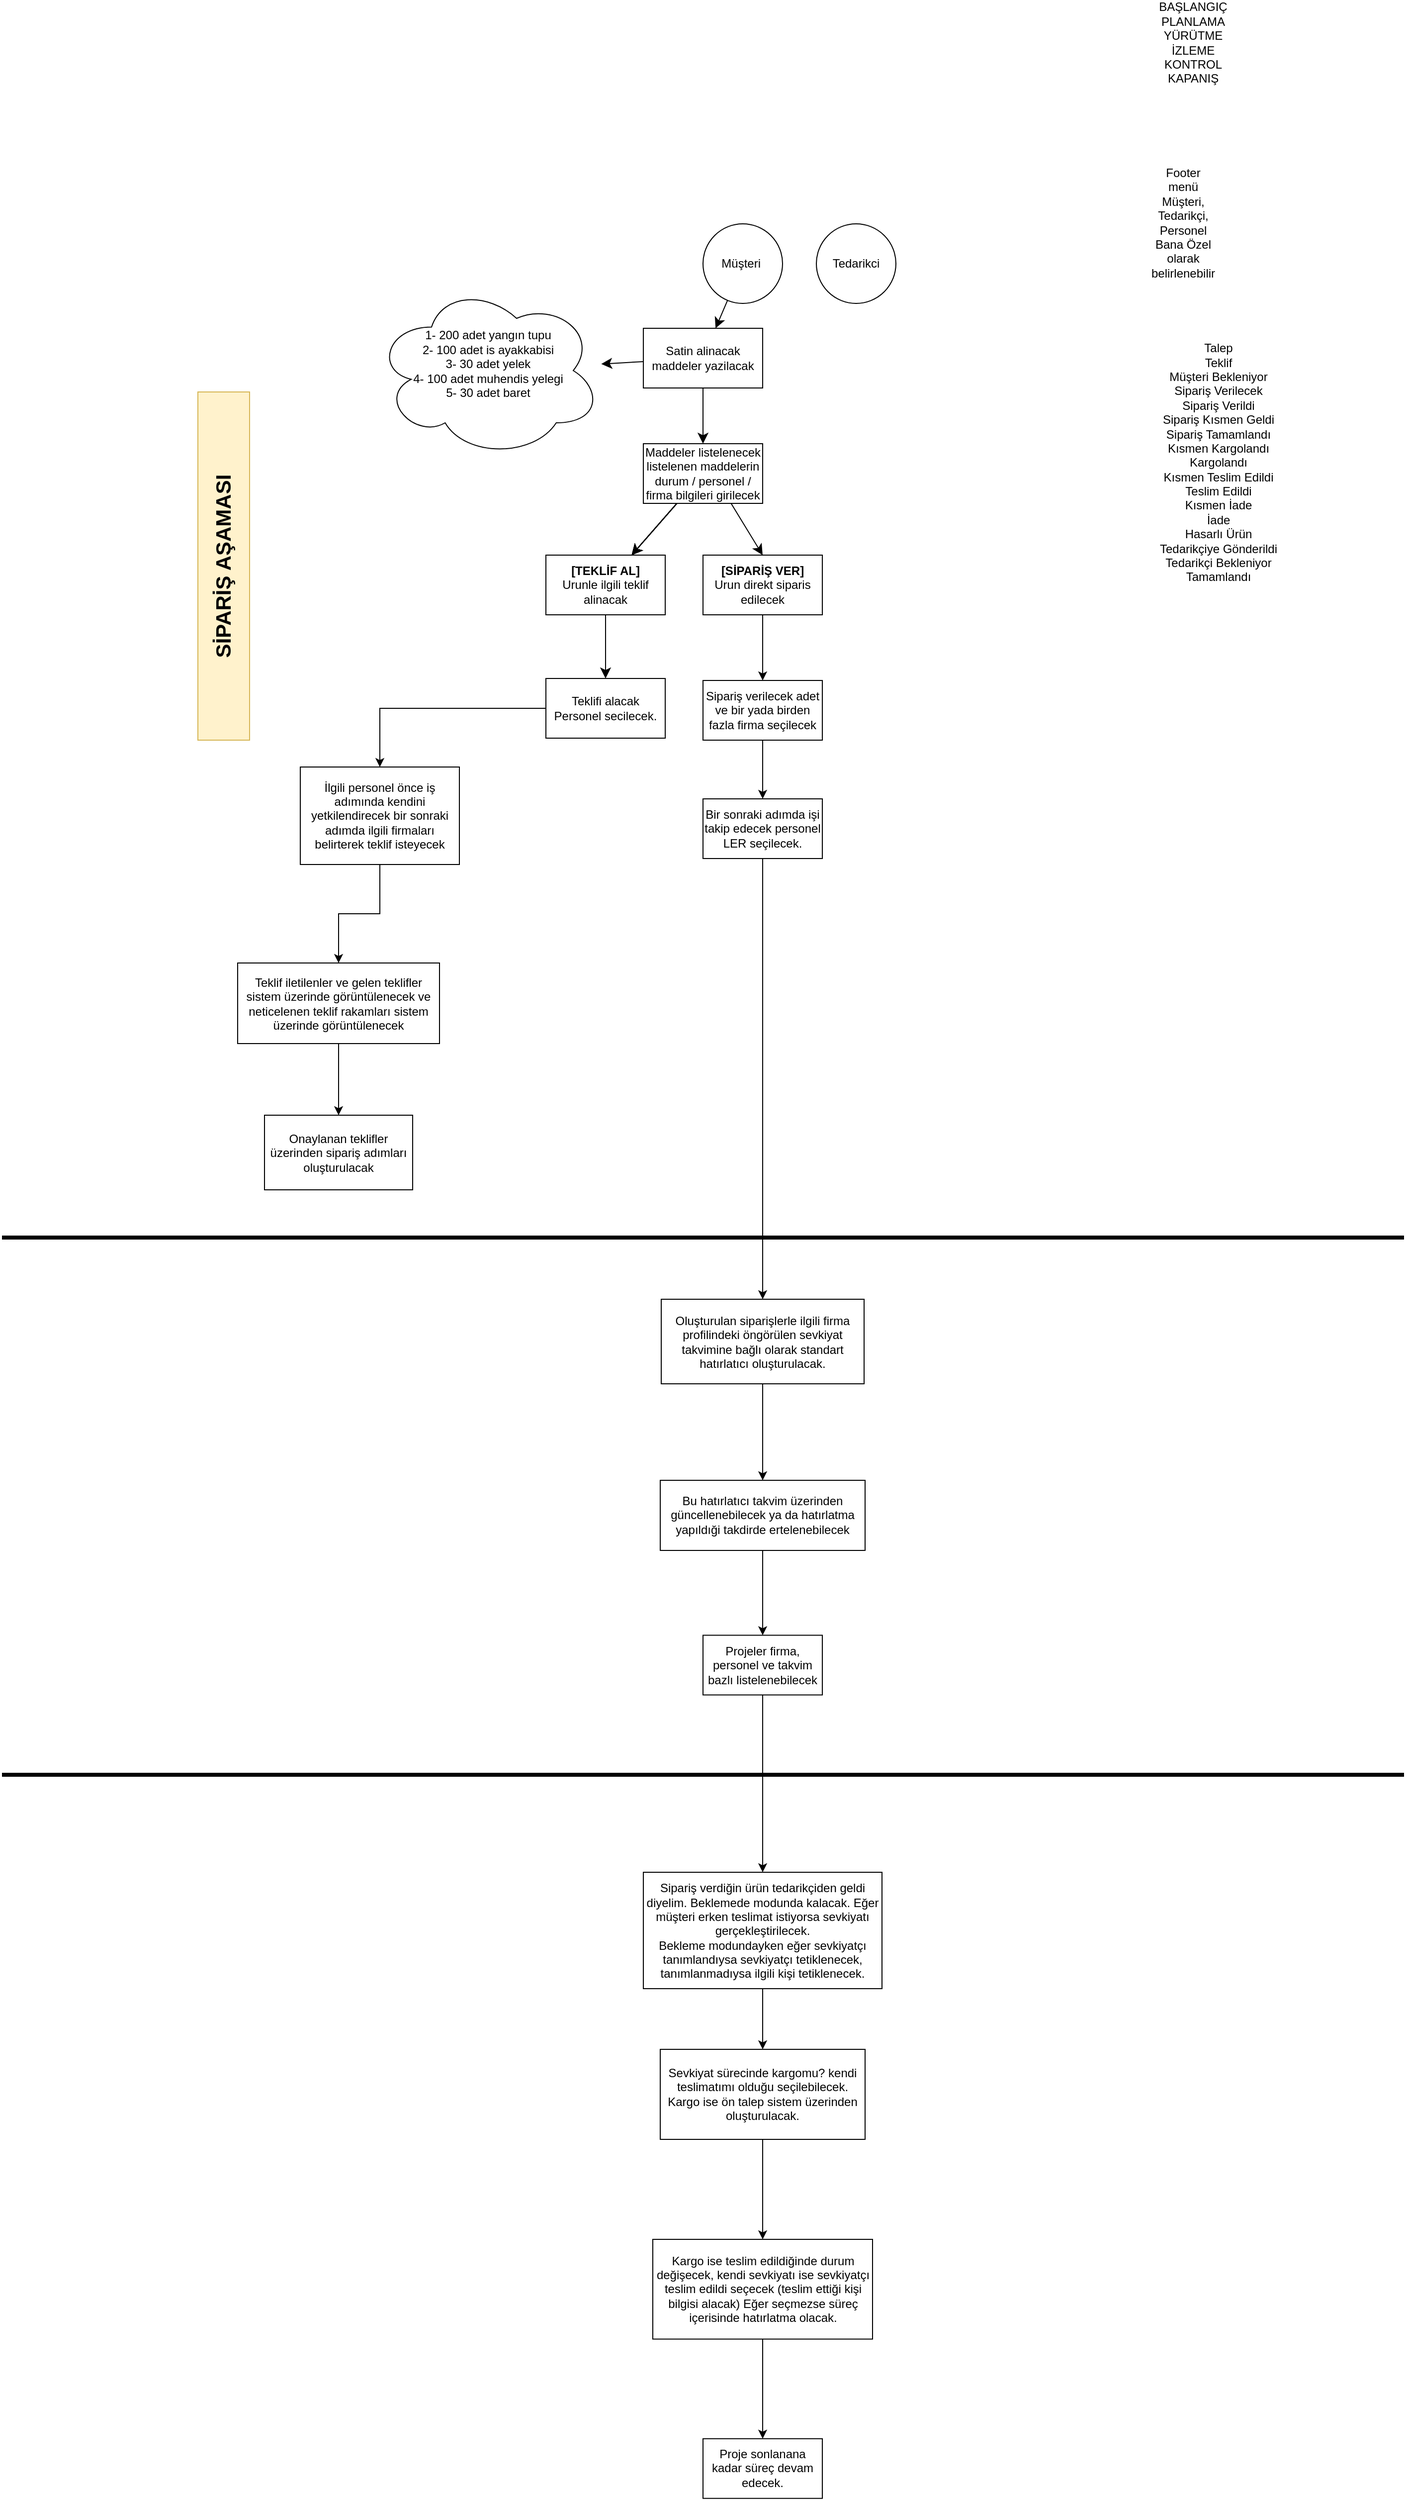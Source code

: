 <mxfile version="25.0.3">
  <diagram name="Sayfa -1" id="I3E2D-fKD2uTysnvvCk9">
    <mxGraphModel dx="2234" dy="1146" grid="0" gridSize="10" guides="1" tooltips="1" connect="1" arrows="1" fold="1" page="0" pageScale="1" pageWidth="827" pageHeight="1169" math="0" shadow="0">
      <root>
        <mxCell id="0" />
        <mxCell id="1" parent="0" />
        <mxCell id="FyE42bV6pMRHhxCbuQlU-3" value="" style="edgeStyle=none;curved=1;rounded=0;orthogonalLoop=1;jettySize=auto;html=1;fontSize=12;startSize=8;endSize=8;" parent="1" source="EjiDBl4ryGXT1y-goV6G-1" target="FyE42bV6pMRHhxCbuQlU-2" edge="1">
          <mxGeometry relative="1" as="geometry" />
        </mxCell>
        <mxCell id="EjiDBl4ryGXT1y-goV6G-1" value="Müşteri&amp;nbsp;" style="ellipse;whiteSpace=wrap;html=1;" parent="1" vertex="1">
          <mxGeometry x="175" y="-87" width="80" height="80" as="geometry" />
        </mxCell>
        <mxCell id="FyE42bV6pMRHhxCbuQlU-1" value="Tedarikci" style="ellipse;whiteSpace=wrap;html=1;" parent="1" vertex="1">
          <mxGeometry x="289" y="-87" width="80" height="80" as="geometry" />
        </mxCell>
        <mxCell id="FyE42bV6pMRHhxCbuQlU-5" value="" style="edgeStyle=none;curved=1;rounded=0;orthogonalLoop=1;jettySize=auto;html=1;fontSize=12;startSize=8;endSize=8;" parent="1" source="FyE42bV6pMRHhxCbuQlU-2" target="FyE42bV6pMRHhxCbuQlU-4" edge="1">
          <mxGeometry relative="1" as="geometry" />
        </mxCell>
        <mxCell id="RrLERUCqL4qP3EQ1UaGa-2" value="" style="edgeStyle=none;curved=1;rounded=0;orthogonalLoop=1;jettySize=auto;html=1;fontSize=12;startSize=8;endSize=8;" parent="1" source="FyE42bV6pMRHhxCbuQlU-2" target="RrLERUCqL4qP3EQ1UaGa-1" edge="1">
          <mxGeometry relative="1" as="geometry" />
        </mxCell>
        <mxCell id="FyE42bV6pMRHhxCbuQlU-2" value="Satin alinacak maddeler yazilacak" style="whiteSpace=wrap;html=1;" parent="1" vertex="1">
          <mxGeometry x="115" y="18" width="120" height="60" as="geometry" />
        </mxCell>
        <mxCell id="RrLERUCqL4qP3EQ1UaGa-4" value="" style="edgeStyle=none;curved=1;rounded=0;orthogonalLoop=1;jettySize=auto;html=1;fontSize=12;startSize=8;endSize=8;" parent="1" source="FyE42bV6pMRHhxCbuQlU-4" target="RrLERUCqL4qP3EQ1UaGa-3" edge="1">
          <mxGeometry relative="1" as="geometry" />
        </mxCell>
        <mxCell id="RrLERUCqL4qP3EQ1UaGa-5" value="" style="edgeStyle=none;curved=1;rounded=0;orthogonalLoop=1;jettySize=auto;html=1;fontSize=12;startSize=8;endSize=8;" parent="1" source="FyE42bV6pMRHhxCbuQlU-4" target="RrLERUCqL4qP3EQ1UaGa-3" edge="1">
          <mxGeometry relative="1" as="geometry" />
        </mxCell>
        <mxCell id="RrLERUCqL4qP3EQ1UaGa-6" value="" style="edgeStyle=none;curved=1;rounded=0;orthogonalLoop=1;jettySize=auto;html=1;fontSize=12;startSize=8;endSize=8;" parent="1" source="FyE42bV6pMRHhxCbuQlU-4" target="RrLERUCqL4qP3EQ1UaGa-3" edge="1">
          <mxGeometry relative="1" as="geometry" />
        </mxCell>
        <mxCell id="RrLERUCqL4qP3EQ1UaGa-7" value="" style="edgeStyle=none;curved=1;rounded=0;orthogonalLoop=1;jettySize=auto;html=1;fontSize=12;startSize=8;endSize=8;" parent="1" source="FyE42bV6pMRHhxCbuQlU-4" target="RrLERUCqL4qP3EQ1UaGa-3" edge="1">
          <mxGeometry relative="1" as="geometry" />
        </mxCell>
        <mxCell id="RrLERUCqL4qP3EQ1UaGa-10" value="" style="edgeStyle=none;curved=1;rounded=0;orthogonalLoop=1;jettySize=auto;html=1;fontSize=12;startSize=8;endSize=8;" parent="1" source="FyE42bV6pMRHhxCbuQlU-4" target="RrLERUCqL4qP3EQ1UaGa-3" edge="1">
          <mxGeometry relative="1" as="geometry" />
        </mxCell>
        <mxCell id="RrLERUCqL4qP3EQ1UaGa-12" style="edgeStyle=none;curved=1;rounded=0;orthogonalLoop=1;jettySize=auto;html=1;entryX=0.5;entryY=0;entryDx=0;entryDy=0;fontSize=12;startSize=8;endSize=8;" parent="1" target="RrLERUCqL4qP3EQ1UaGa-11" edge="1">
          <mxGeometry relative="1" as="geometry">
            <mxPoint x="203.244" y="194" as="sourcePoint" />
          </mxGeometry>
        </mxCell>
        <mxCell id="FyE42bV6pMRHhxCbuQlU-4" value="Maddeler listelenecek listelenen maddelerin durum / personel / firma bilgileri girilecek" style="whiteSpace=wrap;html=1;" parent="1" vertex="1">
          <mxGeometry x="115" y="134" width="120" height="60" as="geometry" />
        </mxCell>
        <mxCell id="RrLERUCqL4qP3EQ1UaGa-1" value="1- 200 adet yangın tupu&lt;div&gt;2- 100 adet is ayakkabisi&lt;/div&gt;&lt;div&gt;3- 30 adet yelek&lt;/div&gt;&lt;div&gt;4- 100 adet muhendis yelegi&lt;/div&gt;&lt;div&gt;5- 30 adet baret&lt;br&gt;&lt;div&gt;&lt;br&gt;&lt;/div&gt;&lt;/div&gt;" style="ellipse;shape=cloud;whiteSpace=wrap;html=1;" parent="1" vertex="1">
          <mxGeometry x="-155" y="-27" width="228" height="175" as="geometry" />
        </mxCell>
        <mxCell id="RrLERUCqL4qP3EQ1UaGa-14" value="" style="edgeStyle=none;curved=1;rounded=0;orthogonalLoop=1;jettySize=auto;html=1;fontSize=12;startSize=8;endSize=8;" parent="1" source="RrLERUCqL4qP3EQ1UaGa-3" target="RrLERUCqL4qP3EQ1UaGa-13" edge="1">
          <mxGeometry relative="1" as="geometry" />
        </mxCell>
        <mxCell id="RrLERUCqL4qP3EQ1UaGa-3" value="&lt;b&gt;[TEKLİF AL]&lt;/b&gt;&lt;br&gt;Urunle ilgili teklif alinacak" style="whiteSpace=wrap;html=1;" parent="1" vertex="1">
          <mxGeometry x="17" y="246" width="120" height="60" as="geometry" />
        </mxCell>
        <mxCell id="5AZsvfU4Qy47yrpIjcS5-2" value="" style="edgeStyle=orthogonalEdgeStyle;rounded=0;orthogonalLoop=1;jettySize=auto;html=1;" parent="1" source="RrLERUCqL4qP3EQ1UaGa-11" target="5AZsvfU4Qy47yrpIjcS5-1" edge="1">
          <mxGeometry relative="1" as="geometry" />
        </mxCell>
        <mxCell id="RrLERUCqL4qP3EQ1UaGa-11" value="&lt;b&gt;[SİPARİŞ VER]&lt;/b&gt;&lt;br&gt;Urun direkt siparis edilecek" style="whiteSpace=wrap;html=1;" parent="1" vertex="1">
          <mxGeometry x="175" y="246" width="120" height="60" as="geometry" />
        </mxCell>
        <mxCell id="JWgQweDf2uA80NxqjfRh-2" value="" style="edgeStyle=orthogonalEdgeStyle;rounded=0;orthogonalLoop=1;jettySize=auto;html=1;" parent="1" source="RrLERUCqL4qP3EQ1UaGa-13" target="JWgQweDf2uA80NxqjfRh-1" edge="1">
          <mxGeometry relative="1" as="geometry" />
        </mxCell>
        <mxCell id="RrLERUCqL4qP3EQ1UaGa-13" value="Teklifi alacak Personel secilecek." style="whiteSpace=wrap;html=1;" parent="1" vertex="1">
          <mxGeometry x="17" y="370" width="120" height="60" as="geometry" />
        </mxCell>
        <mxCell id="5AZsvfU4Qy47yrpIjcS5-4" value="" style="edgeStyle=orthogonalEdgeStyle;rounded=0;orthogonalLoop=1;jettySize=auto;html=1;" parent="1" source="5AZsvfU4Qy47yrpIjcS5-1" target="5AZsvfU4Qy47yrpIjcS5-3" edge="1">
          <mxGeometry relative="1" as="geometry" />
        </mxCell>
        <mxCell id="5AZsvfU4Qy47yrpIjcS5-1" value="Sipariş verilecek adet ve bir yada birden fazla firma seçilecek" style="whiteSpace=wrap;html=1;" parent="1" vertex="1">
          <mxGeometry x="175" y="372" width="120" height="60" as="geometry" />
        </mxCell>
        <mxCell id="JWgQweDf2uA80NxqjfRh-12" value="" style="edgeStyle=orthogonalEdgeStyle;rounded=0;orthogonalLoop=1;jettySize=auto;html=1;" parent="1" source="5AZsvfU4Qy47yrpIjcS5-3" target="JWgQweDf2uA80NxqjfRh-11" edge="1">
          <mxGeometry relative="1" as="geometry" />
        </mxCell>
        <mxCell id="5AZsvfU4Qy47yrpIjcS5-3" value="Bir sonraki adımda işi takip edecek personel LER seçilecek." style="whiteSpace=wrap;html=1;" parent="1" vertex="1">
          <mxGeometry x="175" y="491" width="120" height="60" as="geometry" />
        </mxCell>
        <mxCell id="5AZsvfU4Qy47yrpIjcS5-26" value="" style="line;strokeWidth=4;html=1;perimeter=backbonePerimeter;points=[];outlineConnect=0;" parent="1" vertex="1">
          <mxGeometry x="-530" y="927" width="1410" height="10" as="geometry" />
        </mxCell>
        <mxCell id="5AZsvfU4Qy47yrpIjcS5-27" value="&lt;h2&gt;&lt;b&gt;&lt;font style=&quot;font-size: 21px; line-height: 220%;&quot;&gt;SİPARİŞ AŞAMASI&lt;/font&gt;&lt;/b&gt;&lt;/h2&gt;" style="shape=rect;dashed=0;shadow=0;html=1;whiteSpace=wrap;direction=south;horizontal=0;fillColor=#fff2cc;strokeColor=#d6b656;" parent="1" vertex="1">
          <mxGeometry x="-333" y="82" width="52" height="350" as="geometry" />
        </mxCell>
        <mxCell id="JWgQweDf2uA80NxqjfRh-4" value="" style="edgeStyle=orthogonalEdgeStyle;rounded=0;orthogonalLoop=1;jettySize=auto;html=1;" parent="1" source="JWgQweDf2uA80NxqjfRh-1" target="JWgQweDf2uA80NxqjfRh-3" edge="1">
          <mxGeometry relative="1" as="geometry" />
        </mxCell>
        <mxCell id="JWgQweDf2uA80NxqjfRh-1" value="İlgili personel önce iş adımında kendini yetkilendirecek bir sonraki adımda ilgili firmaları belirterek teklif isteyecek" style="whiteSpace=wrap;html=1;" parent="1" vertex="1">
          <mxGeometry x="-230" y="459" width="160" height="98" as="geometry" />
        </mxCell>
        <mxCell id="JWgQweDf2uA80NxqjfRh-10" value="" style="edgeStyle=orthogonalEdgeStyle;rounded=0;orthogonalLoop=1;jettySize=auto;html=1;" parent="1" source="JWgQweDf2uA80NxqjfRh-3" target="JWgQweDf2uA80NxqjfRh-9" edge="1">
          <mxGeometry relative="1" as="geometry" />
        </mxCell>
        <mxCell id="JWgQweDf2uA80NxqjfRh-3" value="Teklif iletilenler ve gelen teklifler sistem üzerinde görüntülenecek ve neticelenen teklif rakamları sistem üzerinde görüntülenecek" style="whiteSpace=wrap;html=1;" parent="1" vertex="1">
          <mxGeometry x="-293" y="656" width="203" height="81" as="geometry" />
        </mxCell>
        <mxCell id="JWgQweDf2uA80NxqjfRh-9" value="Onaylanan teklifler üzerinden sipariş adımları oluşturulacak" style="whiteSpace=wrap;html=1;" parent="1" vertex="1">
          <mxGeometry x="-266" y="809" width="149" height="75" as="geometry" />
        </mxCell>
        <mxCell id="JWgQweDf2uA80NxqjfRh-14" value="" style="edgeStyle=orthogonalEdgeStyle;rounded=0;orthogonalLoop=1;jettySize=auto;html=1;" parent="1" source="JWgQweDf2uA80NxqjfRh-11" target="JWgQweDf2uA80NxqjfRh-13" edge="1">
          <mxGeometry relative="1" as="geometry" />
        </mxCell>
        <mxCell id="JWgQweDf2uA80NxqjfRh-11" value="Oluşturulan siparişlerle ilgili firma profilindeki öngörülen sevkiyat takvimine bağlı olarak standart hatırlatıcı oluşturulacak." style="whiteSpace=wrap;html=1;" parent="1" vertex="1">
          <mxGeometry x="133" y="994" width="204" height="85" as="geometry" />
        </mxCell>
        <mxCell id="JWgQweDf2uA80NxqjfRh-16" value="" style="edgeStyle=orthogonalEdgeStyle;rounded=0;orthogonalLoop=1;jettySize=auto;html=1;" parent="1" source="JWgQweDf2uA80NxqjfRh-13" target="JWgQweDf2uA80NxqjfRh-15" edge="1">
          <mxGeometry relative="1" as="geometry" />
        </mxCell>
        <mxCell id="JWgQweDf2uA80NxqjfRh-13" value="Bu hatırlatıcı takvim üzerinden güncellenebilecek ya da hatırlatma yapıldıği takdirde ertelenebilecek" style="whiteSpace=wrap;html=1;" parent="1" vertex="1">
          <mxGeometry x="132" y="1176" width="206" height="70.5" as="geometry" />
        </mxCell>
        <mxCell id="P3OtiobJrho4AVTBDznn-4" value="" style="edgeStyle=orthogonalEdgeStyle;rounded=0;orthogonalLoop=1;jettySize=auto;html=1;" edge="1" parent="1" source="JWgQweDf2uA80NxqjfRh-15" target="P3OtiobJrho4AVTBDznn-3">
          <mxGeometry relative="1" as="geometry" />
        </mxCell>
        <mxCell id="JWgQweDf2uA80NxqjfRh-15" value="Projeler firma, personel ve takvim bazlı listelenebilecek" style="whiteSpace=wrap;html=1;" parent="1" vertex="1">
          <mxGeometry x="175" y="1331.75" width="120" height="60" as="geometry" />
        </mxCell>
        <mxCell id="LzY7oRYEFkuAUDhhu2o3-1" value="Footer menü Müşteri, Tedarikçi, Personel Bana Özel olarak belirlenebilir" style="text;html=1;align=center;verticalAlign=middle;whiteSpace=wrap;rounded=0;" parent="1" vertex="1">
          <mxGeometry x="628" y="-103" width="60" height="30" as="geometry" />
        </mxCell>
        <mxCell id="P3OtiobJrho4AVTBDznn-9" value="" style="edgeStyle=orthogonalEdgeStyle;rounded=0;orthogonalLoop=1;jettySize=auto;html=1;" edge="1" parent="1" source="P3OtiobJrho4AVTBDznn-3" target="P3OtiobJrho4AVTBDznn-8">
          <mxGeometry relative="1" as="geometry" />
        </mxCell>
        <mxCell id="P3OtiobJrho4AVTBDznn-3" value="Sipariş verdiğin ürün tedarikçiden geldi diyelim. Beklemede modunda kalacak. Eğer müşteri erken teslimat istiyorsa sevkiyatı gerçekleştirilecek.&lt;br&gt;Bekleme modundayken eğer sevkiyatçı tanımlandıysa sevkiyatçı tetiklenecek, tanımlanmadıysa ilgili kişi tetiklenecek." style="whiteSpace=wrap;html=1;" vertex="1" parent="1">
          <mxGeometry x="115" y="1570" width="240" height="117" as="geometry" />
        </mxCell>
        <mxCell id="P3OtiobJrho4AVTBDznn-5" value="" style="line;strokeWidth=4;html=1;perimeter=backbonePerimeter;points=[];outlineConnect=0;" vertex="1" parent="1">
          <mxGeometry x="-530" y="1467" width="1410" height="10" as="geometry" />
        </mxCell>
        <mxCell id="P3OtiobJrho4AVTBDznn-6" value="Talep&lt;br&gt;Teklif&lt;br&gt;Müşteri Bekleniyor&lt;br&gt;Sipariş Verilecek&lt;br&gt;Sipariş Verildi&lt;br&gt;Sipariş Kısmen Geldi&lt;br&gt;Sipariş Tamamlandı&lt;br&gt;Kısmen Kargolandı&lt;br&gt;Kargolandı&lt;br&gt;Kısmen Teslim Edildi&lt;br&gt;Teslim Edildi&lt;br&gt;Kısmen İade&lt;br&gt;İade&lt;br&gt;Hasarlı Ürün&lt;br&gt;Tedarikçiye Gönderildi&lt;br&gt;Tedarikçi Bekleniyor&lt;div&gt;Tamamlandı&lt;/div&gt;" style="text;html=1;align=center;verticalAlign=middle;whiteSpace=wrap;rounded=0;" vertex="1" parent="1">
          <mxGeometry x="623" y="18" width="141" height="270" as="geometry" />
        </mxCell>
        <mxCell id="P3OtiobJrho4AVTBDznn-7" value="&lt;div&gt;BAŞLANGIÇ&lt;/div&gt;&lt;div&gt;PLANLAMA&lt;/div&gt;&lt;div&gt;YÜRÜTME&lt;/div&gt;&lt;div&gt;İZLEME KONTROL&lt;/div&gt;&lt;div&gt;KAPANIŞ&lt;/div&gt;" style="text;html=1;align=center;verticalAlign=middle;whiteSpace=wrap;rounded=0;" vertex="1" parent="1">
          <mxGeometry x="638" y="-284" width="60" height="30" as="geometry" />
        </mxCell>
        <mxCell id="P3OtiobJrho4AVTBDznn-11" value="" style="edgeStyle=orthogonalEdgeStyle;rounded=0;orthogonalLoop=1;jettySize=auto;html=1;" edge="1" parent="1" source="P3OtiobJrho4AVTBDznn-8" target="P3OtiobJrho4AVTBDznn-10">
          <mxGeometry relative="1" as="geometry" />
        </mxCell>
        <mxCell id="P3OtiobJrho4AVTBDznn-8" value="Sevkiyat sürecinde kargomu? kendi teslimatımı olduğu seçilebilecek. Kargo ise ön talep sistem üzerinden oluşturulacak." style="whiteSpace=wrap;html=1;" vertex="1" parent="1">
          <mxGeometry x="132" y="1748" width="206" height="90.5" as="geometry" />
        </mxCell>
        <mxCell id="P3OtiobJrho4AVTBDznn-13" value="" style="edgeStyle=orthogonalEdgeStyle;rounded=0;orthogonalLoop=1;jettySize=auto;html=1;" edge="1" parent="1" source="P3OtiobJrho4AVTBDznn-10" target="P3OtiobJrho4AVTBDznn-12">
          <mxGeometry relative="1" as="geometry" />
        </mxCell>
        <mxCell id="P3OtiobJrho4AVTBDznn-10" value="Kargo ise teslim edildiğinde durum değişecek, kendi sevkiyatı ise sevkiyatçı teslim edildi seçecek (teslim ettiği kişi bilgisi alacak) Eğer seçmezse süreç içerisinde hatırlatma olacak." style="whiteSpace=wrap;html=1;" vertex="1" parent="1">
          <mxGeometry x="124.5" y="1939" width="221" height="100.25" as="geometry" />
        </mxCell>
        <mxCell id="P3OtiobJrho4AVTBDznn-12" value="Proje sonlanana kadar süreç devam edecek." style="whiteSpace=wrap;html=1;" vertex="1" parent="1">
          <mxGeometry x="175" y="2139.375" width="120" height="60" as="geometry" />
        </mxCell>
      </root>
    </mxGraphModel>
  </diagram>
</mxfile>
